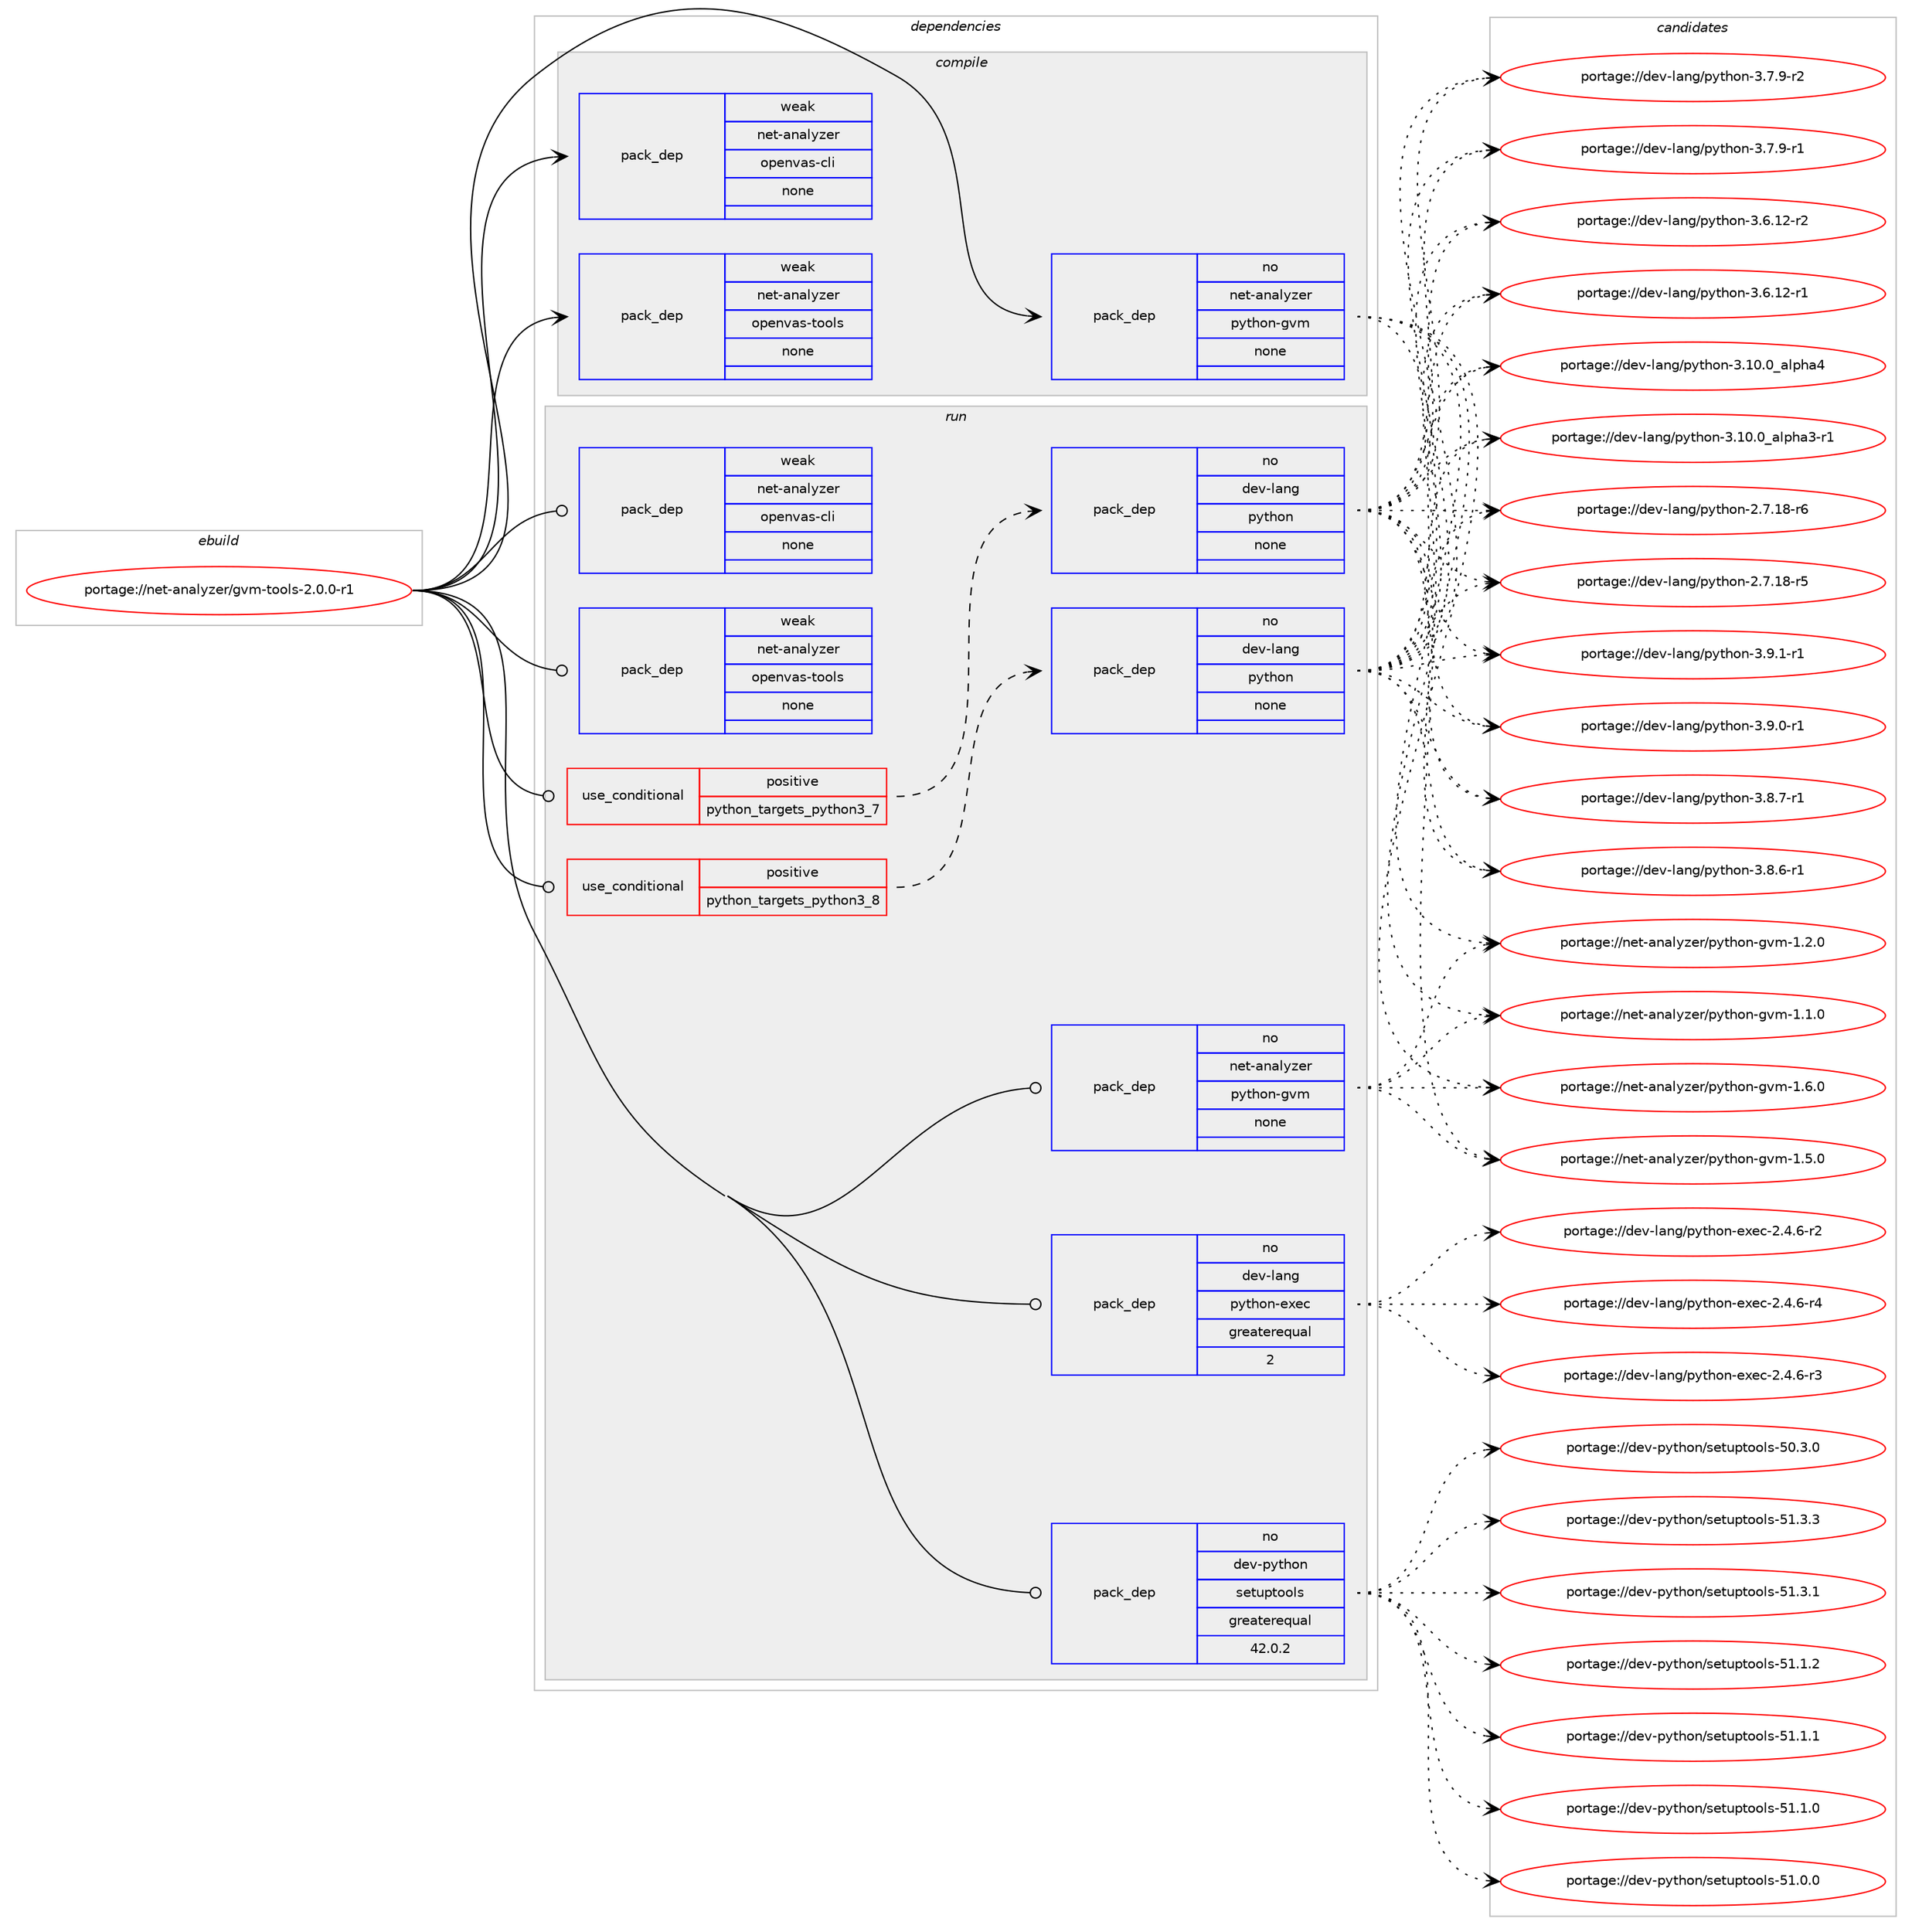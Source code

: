 digraph prolog {

# *************
# Graph options
# *************

newrank=true;
concentrate=true;
compound=true;
graph [rankdir=LR,fontname=Helvetica,fontsize=10,ranksep=1.5];#, ranksep=2.5, nodesep=0.2];
edge  [arrowhead=vee];
node  [fontname=Helvetica,fontsize=10];

# **********
# The ebuild
# **********

subgraph cluster_leftcol {
color=gray;
rank=same;
label=<<i>ebuild</i>>;
id [label="portage://net-analyzer/gvm-tools-2.0.0-r1", color=red, width=4, href="../net-analyzer/gvm-tools-2.0.0-r1.svg"];
}

# ****************
# The dependencies
# ****************

subgraph cluster_midcol {
color=gray;
label=<<i>dependencies</i>>;
subgraph cluster_compile {
fillcolor="#eeeeee";
style=filled;
label=<<i>compile</i>>;
subgraph pack22290 {
dependency32697 [label=<<TABLE BORDER="0" CELLBORDER="1" CELLSPACING="0" CELLPADDING="4" WIDTH="220"><TR><TD ROWSPAN="6" CELLPADDING="30">pack_dep</TD></TR><TR><TD WIDTH="110">no</TD></TR><TR><TD>net-analyzer</TD></TR><TR><TD>python-gvm</TD></TR><TR><TD>none</TD></TR><TR><TD></TD></TR></TABLE>>, shape=none, color=blue];
}
id:e -> dependency32697:w [weight=20,style="solid",arrowhead="vee"];
subgraph pack22291 {
dependency32698 [label=<<TABLE BORDER="0" CELLBORDER="1" CELLSPACING="0" CELLPADDING="4" WIDTH="220"><TR><TD ROWSPAN="6" CELLPADDING="30">pack_dep</TD></TR><TR><TD WIDTH="110">weak</TD></TR><TR><TD>net-analyzer</TD></TR><TR><TD>openvas-cli</TD></TR><TR><TD>none</TD></TR><TR><TD></TD></TR></TABLE>>, shape=none, color=blue];
}
id:e -> dependency32698:w [weight=20,style="solid",arrowhead="vee"];
subgraph pack22292 {
dependency32699 [label=<<TABLE BORDER="0" CELLBORDER="1" CELLSPACING="0" CELLPADDING="4" WIDTH="220"><TR><TD ROWSPAN="6" CELLPADDING="30">pack_dep</TD></TR><TR><TD WIDTH="110">weak</TD></TR><TR><TD>net-analyzer</TD></TR><TR><TD>openvas-tools</TD></TR><TR><TD>none</TD></TR><TR><TD></TD></TR></TABLE>>, shape=none, color=blue];
}
id:e -> dependency32699:w [weight=20,style="solid",arrowhead="vee"];
}
subgraph cluster_compileandrun {
fillcolor="#eeeeee";
style=filled;
label=<<i>compile and run</i>>;
}
subgraph cluster_run {
fillcolor="#eeeeee";
style=filled;
label=<<i>run</i>>;
subgraph cond10117 {
dependency32700 [label=<<TABLE BORDER="0" CELLBORDER="1" CELLSPACING="0" CELLPADDING="4"><TR><TD ROWSPAN="3" CELLPADDING="10">use_conditional</TD></TR><TR><TD>positive</TD></TR><TR><TD>python_targets_python3_7</TD></TR></TABLE>>, shape=none, color=red];
subgraph pack22293 {
dependency32701 [label=<<TABLE BORDER="0" CELLBORDER="1" CELLSPACING="0" CELLPADDING="4" WIDTH="220"><TR><TD ROWSPAN="6" CELLPADDING="30">pack_dep</TD></TR><TR><TD WIDTH="110">no</TD></TR><TR><TD>dev-lang</TD></TR><TR><TD>python</TD></TR><TR><TD>none</TD></TR><TR><TD></TD></TR></TABLE>>, shape=none, color=blue];
}
dependency32700:e -> dependency32701:w [weight=20,style="dashed",arrowhead="vee"];
}
id:e -> dependency32700:w [weight=20,style="solid",arrowhead="odot"];
subgraph cond10118 {
dependency32702 [label=<<TABLE BORDER="0" CELLBORDER="1" CELLSPACING="0" CELLPADDING="4"><TR><TD ROWSPAN="3" CELLPADDING="10">use_conditional</TD></TR><TR><TD>positive</TD></TR><TR><TD>python_targets_python3_8</TD></TR></TABLE>>, shape=none, color=red];
subgraph pack22294 {
dependency32703 [label=<<TABLE BORDER="0" CELLBORDER="1" CELLSPACING="0" CELLPADDING="4" WIDTH="220"><TR><TD ROWSPAN="6" CELLPADDING="30">pack_dep</TD></TR><TR><TD WIDTH="110">no</TD></TR><TR><TD>dev-lang</TD></TR><TR><TD>python</TD></TR><TR><TD>none</TD></TR><TR><TD></TD></TR></TABLE>>, shape=none, color=blue];
}
dependency32702:e -> dependency32703:w [weight=20,style="dashed",arrowhead="vee"];
}
id:e -> dependency32702:w [weight=20,style="solid",arrowhead="odot"];
subgraph pack22295 {
dependency32704 [label=<<TABLE BORDER="0" CELLBORDER="1" CELLSPACING="0" CELLPADDING="4" WIDTH="220"><TR><TD ROWSPAN="6" CELLPADDING="30">pack_dep</TD></TR><TR><TD WIDTH="110">no</TD></TR><TR><TD>dev-lang</TD></TR><TR><TD>python-exec</TD></TR><TR><TD>greaterequal</TD></TR><TR><TD>2</TD></TR></TABLE>>, shape=none, color=blue];
}
id:e -> dependency32704:w [weight=20,style="solid",arrowhead="odot"];
subgraph pack22296 {
dependency32705 [label=<<TABLE BORDER="0" CELLBORDER="1" CELLSPACING="0" CELLPADDING="4" WIDTH="220"><TR><TD ROWSPAN="6" CELLPADDING="30">pack_dep</TD></TR><TR><TD WIDTH="110">no</TD></TR><TR><TD>dev-python</TD></TR><TR><TD>setuptools</TD></TR><TR><TD>greaterequal</TD></TR><TR><TD>42.0.2</TD></TR></TABLE>>, shape=none, color=blue];
}
id:e -> dependency32705:w [weight=20,style="solid",arrowhead="odot"];
subgraph pack22297 {
dependency32706 [label=<<TABLE BORDER="0" CELLBORDER="1" CELLSPACING="0" CELLPADDING="4" WIDTH="220"><TR><TD ROWSPAN="6" CELLPADDING="30">pack_dep</TD></TR><TR><TD WIDTH="110">no</TD></TR><TR><TD>net-analyzer</TD></TR><TR><TD>python-gvm</TD></TR><TR><TD>none</TD></TR><TR><TD></TD></TR></TABLE>>, shape=none, color=blue];
}
id:e -> dependency32706:w [weight=20,style="solid",arrowhead="odot"];
subgraph pack22298 {
dependency32707 [label=<<TABLE BORDER="0" CELLBORDER="1" CELLSPACING="0" CELLPADDING="4" WIDTH="220"><TR><TD ROWSPAN="6" CELLPADDING="30">pack_dep</TD></TR><TR><TD WIDTH="110">weak</TD></TR><TR><TD>net-analyzer</TD></TR><TR><TD>openvas-cli</TD></TR><TR><TD>none</TD></TR><TR><TD></TD></TR></TABLE>>, shape=none, color=blue];
}
id:e -> dependency32707:w [weight=20,style="solid",arrowhead="odot"];
subgraph pack22299 {
dependency32708 [label=<<TABLE BORDER="0" CELLBORDER="1" CELLSPACING="0" CELLPADDING="4" WIDTH="220"><TR><TD ROWSPAN="6" CELLPADDING="30">pack_dep</TD></TR><TR><TD WIDTH="110">weak</TD></TR><TR><TD>net-analyzer</TD></TR><TR><TD>openvas-tools</TD></TR><TR><TD>none</TD></TR><TR><TD></TD></TR></TABLE>>, shape=none, color=blue];
}
id:e -> dependency32708:w [weight=20,style="solid",arrowhead="odot"];
}
}

# **************
# The candidates
# **************

subgraph cluster_choices {
rank=same;
color=gray;
label=<<i>candidates</i>>;

subgraph choice22290 {
color=black;
nodesep=1;
choice1101011164597110971081211221011144711212111610411111045103118109454946544648 [label="portage://net-analyzer/python-gvm-1.6.0", color=red, width=4,href="../net-analyzer/python-gvm-1.6.0.svg"];
choice1101011164597110971081211221011144711212111610411111045103118109454946534648 [label="portage://net-analyzer/python-gvm-1.5.0", color=red, width=4,href="../net-analyzer/python-gvm-1.5.0.svg"];
choice1101011164597110971081211221011144711212111610411111045103118109454946504648 [label="portage://net-analyzer/python-gvm-1.2.0", color=red, width=4,href="../net-analyzer/python-gvm-1.2.0.svg"];
choice1101011164597110971081211221011144711212111610411111045103118109454946494648 [label="portage://net-analyzer/python-gvm-1.1.0", color=red, width=4,href="../net-analyzer/python-gvm-1.1.0.svg"];
dependency32697:e -> choice1101011164597110971081211221011144711212111610411111045103118109454946544648:w [style=dotted,weight="100"];
dependency32697:e -> choice1101011164597110971081211221011144711212111610411111045103118109454946534648:w [style=dotted,weight="100"];
dependency32697:e -> choice1101011164597110971081211221011144711212111610411111045103118109454946504648:w [style=dotted,weight="100"];
dependency32697:e -> choice1101011164597110971081211221011144711212111610411111045103118109454946494648:w [style=dotted,weight="100"];
}
subgraph choice22291 {
color=black;
nodesep=1;
}
subgraph choice22292 {
color=black;
nodesep=1;
}
subgraph choice22293 {
color=black;
nodesep=1;
choice1001011184510897110103471121211161041111104551465746494511449 [label="portage://dev-lang/python-3.9.1-r1", color=red, width=4,href="../dev-lang/python-3.9.1-r1.svg"];
choice1001011184510897110103471121211161041111104551465746484511449 [label="portage://dev-lang/python-3.9.0-r1", color=red, width=4,href="../dev-lang/python-3.9.0-r1.svg"];
choice1001011184510897110103471121211161041111104551465646554511449 [label="portage://dev-lang/python-3.8.7-r1", color=red, width=4,href="../dev-lang/python-3.8.7-r1.svg"];
choice1001011184510897110103471121211161041111104551465646544511449 [label="portage://dev-lang/python-3.8.6-r1", color=red, width=4,href="../dev-lang/python-3.8.6-r1.svg"];
choice1001011184510897110103471121211161041111104551465546574511450 [label="portage://dev-lang/python-3.7.9-r2", color=red, width=4,href="../dev-lang/python-3.7.9-r2.svg"];
choice1001011184510897110103471121211161041111104551465546574511449 [label="portage://dev-lang/python-3.7.9-r1", color=red, width=4,href="../dev-lang/python-3.7.9-r1.svg"];
choice100101118451089711010347112121116104111110455146544649504511450 [label="portage://dev-lang/python-3.6.12-r2", color=red, width=4,href="../dev-lang/python-3.6.12-r2.svg"];
choice100101118451089711010347112121116104111110455146544649504511449 [label="portage://dev-lang/python-3.6.12-r1", color=red, width=4,href="../dev-lang/python-3.6.12-r1.svg"];
choice1001011184510897110103471121211161041111104551464948464895971081121049752 [label="portage://dev-lang/python-3.10.0_alpha4", color=red, width=4,href="../dev-lang/python-3.10.0_alpha4.svg"];
choice10010111845108971101034711212111610411111045514649484648959710811210497514511449 [label="portage://dev-lang/python-3.10.0_alpha3-r1", color=red, width=4,href="../dev-lang/python-3.10.0_alpha3-r1.svg"];
choice100101118451089711010347112121116104111110455046554649564511454 [label="portage://dev-lang/python-2.7.18-r6", color=red, width=4,href="../dev-lang/python-2.7.18-r6.svg"];
choice100101118451089711010347112121116104111110455046554649564511453 [label="portage://dev-lang/python-2.7.18-r5", color=red, width=4,href="../dev-lang/python-2.7.18-r5.svg"];
dependency32701:e -> choice1001011184510897110103471121211161041111104551465746494511449:w [style=dotted,weight="100"];
dependency32701:e -> choice1001011184510897110103471121211161041111104551465746484511449:w [style=dotted,weight="100"];
dependency32701:e -> choice1001011184510897110103471121211161041111104551465646554511449:w [style=dotted,weight="100"];
dependency32701:e -> choice1001011184510897110103471121211161041111104551465646544511449:w [style=dotted,weight="100"];
dependency32701:e -> choice1001011184510897110103471121211161041111104551465546574511450:w [style=dotted,weight="100"];
dependency32701:e -> choice1001011184510897110103471121211161041111104551465546574511449:w [style=dotted,weight="100"];
dependency32701:e -> choice100101118451089711010347112121116104111110455146544649504511450:w [style=dotted,weight="100"];
dependency32701:e -> choice100101118451089711010347112121116104111110455146544649504511449:w [style=dotted,weight="100"];
dependency32701:e -> choice1001011184510897110103471121211161041111104551464948464895971081121049752:w [style=dotted,weight="100"];
dependency32701:e -> choice10010111845108971101034711212111610411111045514649484648959710811210497514511449:w [style=dotted,weight="100"];
dependency32701:e -> choice100101118451089711010347112121116104111110455046554649564511454:w [style=dotted,weight="100"];
dependency32701:e -> choice100101118451089711010347112121116104111110455046554649564511453:w [style=dotted,weight="100"];
}
subgraph choice22294 {
color=black;
nodesep=1;
choice1001011184510897110103471121211161041111104551465746494511449 [label="portage://dev-lang/python-3.9.1-r1", color=red, width=4,href="../dev-lang/python-3.9.1-r1.svg"];
choice1001011184510897110103471121211161041111104551465746484511449 [label="portage://dev-lang/python-3.9.0-r1", color=red, width=4,href="../dev-lang/python-3.9.0-r1.svg"];
choice1001011184510897110103471121211161041111104551465646554511449 [label="portage://dev-lang/python-3.8.7-r1", color=red, width=4,href="../dev-lang/python-3.8.7-r1.svg"];
choice1001011184510897110103471121211161041111104551465646544511449 [label="portage://dev-lang/python-3.8.6-r1", color=red, width=4,href="../dev-lang/python-3.8.6-r1.svg"];
choice1001011184510897110103471121211161041111104551465546574511450 [label="portage://dev-lang/python-3.7.9-r2", color=red, width=4,href="../dev-lang/python-3.7.9-r2.svg"];
choice1001011184510897110103471121211161041111104551465546574511449 [label="portage://dev-lang/python-3.7.9-r1", color=red, width=4,href="../dev-lang/python-3.7.9-r1.svg"];
choice100101118451089711010347112121116104111110455146544649504511450 [label="portage://dev-lang/python-3.6.12-r2", color=red, width=4,href="../dev-lang/python-3.6.12-r2.svg"];
choice100101118451089711010347112121116104111110455146544649504511449 [label="portage://dev-lang/python-3.6.12-r1", color=red, width=4,href="../dev-lang/python-3.6.12-r1.svg"];
choice1001011184510897110103471121211161041111104551464948464895971081121049752 [label="portage://dev-lang/python-3.10.0_alpha4", color=red, width=4,href="../dev-lang/python-3.10.0_alpha4.svg"];
choice10010111845108971101034711212111610411111045514649484648959710811210497514511449 [label="portage://dev-lang/python-3.10.0_alpha3-r1", color=red, width=4,href="../dev-lang/python-3.10.0_alpha3-r1.svg"];
choice100101118451089711010347112121116104111110455046554649564511454 [label="portage://dev-lang/python-2.7.18-r6", color=red, width=4,href="../dev-lang/python-2.7.18-r6.svg"];
choice100101118451089711010347112121116104111110455046554649564511453 [label="portage://dev-lang/python-2.7.18-r5", color=red, width=4,href="../dev-lang/python-2.7.18-r5.svg"];
dependency32703:e -> choice1001011184510897110103471121211161041111104551465746494511449:w [style=dotted,weight="100"];
dependency32703:e -> choice1001011184510897110103471121211161041111104551465746484511449:w [style=dotted,weight="100"];
dependency32703:e -> choice1001011184510897110103471121211161041111104551465646554511449:w [style=dotted,weight="100"];
dependency32703:e -> choice1001011184510897110103471121211161041111104551465646544511449:w [style=dotted,weight="100"];
dependency32703:e -> choice1001011184510897110103471121211161041111104551465546574511450:w [style=dotted,weight="100"];
dependency32703:e -> choice1001011184510897110103471121211161041111104551465546574511449:w [style=dotted,weight="100"];
dependency32703:e -> choice100101118451089711010347112121116104111110455146544649504511450:w [style=dotted,weight="100"];
dependency32703:e -> choice100101118451089711010347112121116104111110455146544649504511449:w [style=dotted,weight="100"];
dependency32703:e -> choice1001011184510897110103471121211161041111104551464948464895971081121049752:w [style=dotted,weight="100"];
dependency32703:e -> choice10010111845108971101034711212111610411111045514649484648959710811210497514511449:w [style=dotted,weight="100"];
dependency32703:e -> choice100101118451089711010347112121116104111110455046554649564511454:w [style=dotted,weight="100"];
dependency32703:e -> choice100101118451089711010347112121116104111110455046554649564511453:w [style=dotted,weight="100"];
}
subgraph choice22295 {
color=black;
nodesep=1;
choice10010111845108971101034711212111610411111045101120101994550465246544511452 [label="portage://dev-lang/python-exec-2.4.6-r4", color=red, width=4,href="../dev-lang/python-exec-2.4.6-r4.svg"];
choice10010111845108971101034711212111610411111045101120101994550465246544511451 [label="portage://dev-lang/python-exec-2.4.6-r3", color=red, width=4,href="../dev-lang/python-exec-2.4.6-r3.svg"];
choice10010111845108971101034711212111610411111045101120101994550465246544511450 [label="portage://dev-lang/python-exec-2.4.6-r2", color=red, width=4,href="../dev-lang/python-exec-2.4.6-r2.svg"];
dependency32704:e -> choice10010111845108971101034711212111610411111045101120101994550465246544511452:w [style=dotted,weight="100"];
dependency32704:e -> choice10010111845108971101034711212111610411111045101120101994550465246544511451:w [style=dotted,weight="100"];
dependency32704:e -> choice10010111845108971101034711212111610411111045101120101994550465246544511450:w [style=dotted,weight="100"];
}
subgraph choice22296 {
color=black;
nodesep=1;
choice100101118451121211161041111104711510111611711211611111110811545534946514651 [label="portage://dev-python/setuptools-51.3.3", color=red, width=4,href="../dev-python/setuptools-51.3.3.svg"];
choice100101118451121211161041111104711510111611711211611111110811545534946514649 [label="portage://dev-python/setuptools-51.3.1", color=red, width=4,href="../dev-python/setuptools-51.3.1.svg"];
choice100101118451121211161041111104711510111611711211611111110811545534946494650 [label="portage://dev-python/setuptools-51.1.2", color=red, width=4,href="../dev-python/setuptools-51.1.2.svg"];
choice100101118451121211161041111104711510111611711211611111110811545534946494649 [label="portage://dev-python/setuptools-51.1.1", color=red, width=4,href="../dev-python/setuptools-51.1.1.svg"];
choice100101118451121211161041111104711510111611711211611111110811545534946494648 [label="portage://dev-python/setuptools-51.1.0", color=red, width=4,href="../dev-python/setuptools-51.1.0.svg"];
choice100101118451121211161041111104711510111611711211611111110811545534946484648 [label="portage://dev-python/setuptools-51.0.0", color=red, width=4,href="../dev-python/setuptools-51.0.0.svg"];
choice100101118451121211161041111104711510111611711211611111110811545534846514648 [label="portage://dev-python/setuptools-50.3.0", color=red, width=4,href="../dev-python/setuptools-50.3.0.svg"];
dependency32705:e -> choice100101118451121211161041111104711510111611711211611111110811545534946514651:w [style=dotted,weight="100"];
dependency32705:e -> choice100101118451121211161041111104711510111611711211611111110811545534946514649:w [style=dotted,weight="100"];
dependency32705:e -> choice100101118451121211161041111104711510111611711211611111110811545534946494650:w [style=dotted,weight="100"];
dependency32705:e -> choice100101118451121211161041111104711510111611711211611111110811545534946494649:w [style=dotted,weight="100"];
dependency32705:e -> choice100101118451121211161041111104711510111611711211611111110811545534946494648:w [style=dotted,weight="100"];
dependency32705:e -> choice100101118451121211161041111104711510111611711211611111110811545534946484648:w [style=dotted,weight="100"];
dependency32705:e -> choice100101118451121211161041111104711510111611711211611111110811545534846514648:w [style=dotted,weight="100"];
}
subgraph choice22297 {
color=black;
nodesep=1;
choice1101011164597110971081211221011144711212111610411111045103118109454946544648 [label="portage://net-analyzer/python-gvm-1.6.0", color=red, width=4,href="../net-analyzer/python-gvm-1.6.0.svg"];
choice1101011164597110971081211221011144711212111610411111045103118109454946534648 [label="portage://net-analyzer/python-gvm-1.5.0", color=red, width=4,href="../net-analyzer/python-gvm-1.5.0.svg"];
choice1101011164597110971081211221011144711212111610411111045103118109454946504648 [label="portage://net-analyzer/python-gvm-1.2.0", color=red, width=4,href="../net-analyzer/python-gvm-1.2.0.svg"];
choice1101011164597110971081211221011144711212111610411111045103118109454946494648 [label="portage://net-analyzer/python-gvm-1.1.0", color=red, width=4,href="../net-analyzer/python-gvm-1.1.0.svg"];
dependency32706:e -> choice1101011164597110971081211221011144711212111610411111045103118109454946544648:w [style=dotted,weight="100"];
dependency32706:e -> choice1101011164597110971081211221011144711212111610411111045103118109454946534648:w [style=dotted,weight="100"];
dependency32706:e -> choice1101011164597110971081211221011144711212111610411111045103118109454946504648:w [style=dotted,weight="100"];
dependency32706:e -> choice1101011164597110971081211221011144711212111610411111045103118109454946494648:w [style=dotted,weight="100"];
}
subgraph choice22298 {
color=black;
nodesep=1;
}
subgraph choice22299 {
color=black;
nodesep=1;
}
}

}
